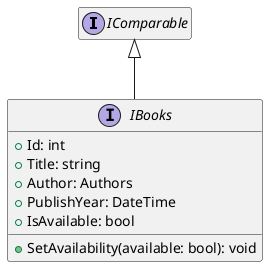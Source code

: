 @startuml Books
interface IComparable{}
interface IBooks {
    + Id: int
    + Title: string
    + Author: Authors
    + PublishYear: DateTime
    + IsAvailable: bool
    + SetAvailability(available: bool): void
}

hide empty fields
hide empty methods

IBooks -up-|> IComparable
@enduml